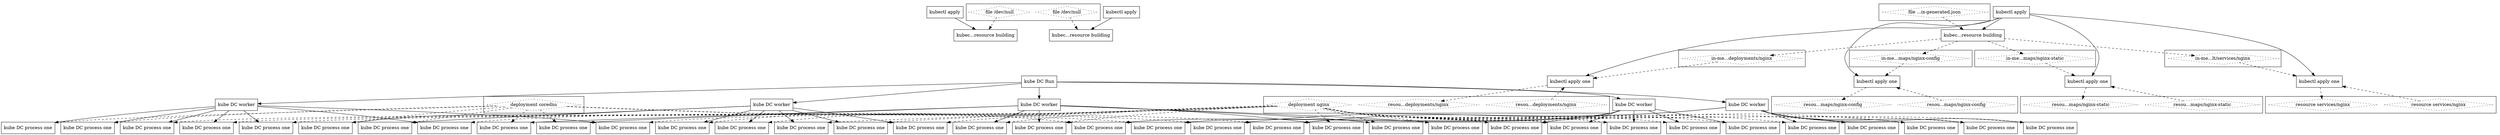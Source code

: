 digraph u {
"ex://kubectl-apply-01EJE63YWXHCQ5M6QH9CM3A7WM" [id="ex://kubectl-apply-01EJE63YWXHCQ5M6QH9CM3A7WM" label="kubectl apply", shape=rectangle]
"ex://kubectl-apply-builder-01EJE63ZQF5GHBCT3PRM08VKTP" [id="ex://kubectl-apply-builder-01EJE63ZQF5GHBCT3PRM08VKTP" label="kubec...resource building", shape=rectangle]
"ex://kubectl-apply-01EJE63ZWWH6W9RP0F4SP1C3KT" [id="ex://kubectl-apply-01EJE63ZWWH6W9RP0F4SP1C3KT" label="kubectl apply", shape=rectangle]
"ex://kubectl-apply-builder-01EJE6404NH73EF4008DY2Q0RS" [id="ex://kubectl-apply-builder-01EJE6404NH73EF4008DY2Q0RS" label="kubec...resource building", shape=rectangle]
"ex://kube-DeploymentController-Run-01EJE6425322VSZEH9NFVF1D0F" [id="ex://kube-DeploymentController-Run-01EJE6425322VSZEH9NFVF1D0F" label="kube DC Run", shape=rectangle]
"ex://kube-DeploymentController-worker-01EJE645ZGAKENAZJ2BHTCNEE2" [id="ex://kube-DeploymentController-worker-01EJE645ZGAKENAZJ2BHTCNEE2" label="kube DC worker", shape=rectangle]
"ex://kube-DeploymentController-worker-01EJE645ZKWP5W0BEA1TDGKE3D" [id="ex://kube-DeploymentController-worker-01EJE645ZKWP5W0BEA1TDGKE3D" label="kube DC worker", shape=rectangle]
"ex://kube-DeploymentController-worker-01EJE645ZHBGMEF8RCXY1AXD3N" [id="ex://kube-DeploymentController-worker-01EJE645ZHBGMEF8RCXY1AXD3N" label="kube DC worker", shape=rectangle]
"ex://kube-DeploymentController-worker-01EJE645ZHBGMEF8RCY2YCXK6J" [id="ex://kube-DeploymentController-worker-01EJE645ZHBGMEF8RCY2YCXK6J" label="kube DC worker", shape=rectangle]
"ex://kube-DeploymentController-worker-01EJE645ZHBGMEF8RCXZ3T6F4G" [id="ex://kube-DeploymentController-worker-01EJE645ZHBGMEF8RCXZ3T6F4G" label="kube DC worker", shape=rectangle]
"ex://kube-DeploymentController-worker-processNextWorkItem-01EJE648KGBC89JDWJM7CW7CZY" [id="ex://kube-DeploymentController-worker-processNextWorkItem-01EJE648KGBC89JDWJM7CW7CZY" label="kube DC process one", shape=rectangle]
"ex://kube-DeploymentController-worker-processNextWorkItem-01EJE649MRPC9YNCNZT9NKHRPZ" [id="ex://kube-DeploymentController-worker-processNextWorkItem-01EJE649MRPC9YNCNZT9NKHRPZ" label="kube DC process one", shape=rectangle]
"ex://kube-DeploymentController-worker-processNextWorkItem-01EJE649RZKVFXVBXGCQAY004N" [id="ex://kube-DeploymentController-worker-processNextWorkItem-01EJE649RZKVFXVBXGCQAY004N" label="kube DC process one", shape=rectangle]
"ex://kube-DeploymentController-worker-processNextWorkItem-01EJE64FXEKZJDDMS9T9BKHZX8" [id="ex://kube-DeploymentController-worker-processNextWorkItem-01EJE64FXEKZJDDMS9T9BKHZX8" label="kube DC process one", shape=rectangle]
"ex://kube-DeploymentController-worker-processNextWorkItem-01EJE64G3ENCN6NCYYBFZFMDTR" [id="ex://kube-DeploymentController-worker-processNextWorkItem-01EJE64G3ENCN6NCYYBFZFMDTR" label="kube DC process one", shape=rectangle]
"ex://kube-DeploymentController-worker-processNextWorkItem-01EJE64H7ERMYC26MX535GVS7D" [id="ex://kube-DeploymentController-worker-processNextWorkItem-01EJE64H7ERMYC26MX535GVS7D" label="kube DC process one", shape=rectangle]
"ex://kube-DeploymentController-worker-processNextWorkItem-01EJE648NF4KTS29VG950F1H8J" [id="ex://kube-DeploymentController-worker-processNextWorkItem-01EJE648NF4KTS29VG950F1H8J" label="kube DC process one", shape=rectangle]
"ex://kube-DeploymentController-worker-processNextWorkItem-01EJE649PQF57SAECBS5JDZ7PT" [id="ex://kube-DeploymentController-worker-processNextWorkItem-01EJE649PQF57SAECBS5JDZ7PT" label="kube DC process one", shape=rectangle]
"ex://kube-DeploymentController-worker-processNextWorkItem-01EJE64FG345M6WHZE0WWRZT8N" [id="ex://kube-DeploymentController-worker-processNextWorkItem-01EJE64FG345M6WHZE0WWRZT8N" label="kube DC process one", shape=rectangle]
"ex://kube-DeploymentController-worker-processNextWorkItem-01EJE64G0ZP4ENCRMN9G4TRZ0W" [id="ex://kube-DeploymentController-worker-processNextWorkItem-01EJE64G0ZP4ENCRMN9G4TRZ0W" label="kube DC process one", shape=rectangle]
"ex://kubectl-apply-builder-01EJE64FD0Y3AJ0XFKAJT42B1T" [id="ex://kubectl-apply-builder-01EJE64FD0Y3AJ0XFKAJT42B1T" label="kubec...resource building", shape=rectangle]
"ex://kubectl-apply-one-01EJE64H198B667GRWTDR2D1BQ" [id="ex://kubectl-apply-one-01EJE64H198B667GRWTDR2D1BQ" label="kubectl apply one", shape=rectangle]
"ex://kube-DeploymentController-worker-processNextWorkItem-01EJE64H37WEY58MBMX8H5MWRN" [id="ex://kube-DeploymentController-worker-processNextWorkItem-01EJE64H37WEY58MBMX8H5MWRN" label="kube DC process one", shape=rectangle]
"ex://kube-DeploymentController-worker-processNextWorkItem-01EJE64HBVA0KAFZ1W0FR9TENT" [id="ex://kube-DeploymentController-worker-processNextWorkItem-01EJE64HBVA0KAFZ1W0FR9TENT" label="kube DC process one", shape=rectangle]
"ex://kube-DeploymentController-worker-processNextWorkItem-01EJE64HPE4K5Q2KJ721ERRDN5" [id="ex://kube-DeploymentController-worker-processNextWorkItem-01EJE64HPE4K5Q2KJ721ERRDN5" label="kube DC process one", shape=rectangle]
"ex://kube-DeploymentController-worker-processNextWorkItem-01EJE64W24B9731FM6VPT080RQ" [id="ex://kube-DeploymentController-worker-processNextWorkItem-01EJE64W24B9731FM6VPT080RQ" label="kube DC process one", shape=rectangle]
"ex://kube-DeploymentController-worker-processNextWorkItem-01EJE64HE3M4Q5CE0Y45MBWRZT" [id="ex://kube-DeploymentController-worker-processNextWorkItem-01EJE64HE3M4Q5CE0Y45MBWRZT" label="kube DC process one", shape=rectangle]
"ex://kube-DeploymentController-worker-processNextWorkItem-01EJE64S1ACRWA8B9KRZ6CKC19" [id="ex://kube-DeploymentController-worker-processNextWorkItem-01EJE64S1ACRWA8B9KRZ6CKC19" label="kube DC process one", shape=rectangle]
"ex://kube-DeploymentController-worker-processNextWorkItem-01EJE64VMPVBA3TQVYXBYWMK0S" [id="ex://kube-DeploymentController-worker-processNextWorkItem-01EJE64VMPVBA3TQVYXBYWMK0S" label="kube DC process one", shape=rectangle]
"ex://kube-DeploymentController-worker-processNextWorkItem-01EJE64WWF8RB8ZMQS6246BJC6" [id="ex://kube-DeploymentController-worker-processNextWorkItem-01EJE64WWF8RB8ZMQS6246BJC6" label="kube DC process one", shape=rectangle]
"ex://kubectl-apply-one-01EJE64J3DVW3HF3Y3ASQ03G5E" [id="ex://kubectl-apply-one-01EJE64J3DVW3HF3Y3ASQ03G5E" label="kubectl apply one", shape=rectangle]
"ex://kubectl-apply-one-01EJE64JY8CDGQRX426KAY4P40" [id="ex://kubectl-apply-one-01EJE64JY8CDGQRX426KAY4P40" label="kubectl apply one", shape=rectangle]
"ex://kubectl-apply-01EJE64F0GZR453GWVWMBVWE8Q" [id="ex://kubectl-apply-01EJE64F0GZR453GWVWMBVWE8Q" label="kubectl apply", shape=rectangle]
"ex://kube-DeploymentController-worker-processNextWorkItem-01EJE64WQV84ZJHY14GE1F8VVH" [id="ex://kube-DeploymentController-worker-processNextWorkItem-01EJE64WQV84ZJHY14GE1F8VVH" label="kube DC process one", shape=rectangle]
"ex://kubectl-apply-one-01EJE64HA0HZ8RH0V9915XRS90" [id="ex://kubectl-apply-one-01EJE64HA0HZ8RH0V9915XRS90" label="kubectl apply one", shape=rectangle]
"ex://kube-DeploymentController-worker-processNextWorkItem-01EJE64S7NNAK617SXDNJR0EXA" [id="ex://kube-DeploymentController-worker-processNextWorkItem-01EJE64S7NNAK617SXDNJR0EXA" label="kube DC process one", shape=rectangle]
"ex://kube-DeploymentController-worker-processNextWorkItem-01EJE64HTSXRSMBDZZZBKS76NF" [id="ex://kube-DeploymentController-worker-processNextWorkItem-01EJE64HTSXRSMBDZZZBKS76NF" label="kube DC process one", shape=rectangle]
"ex://kube-DeploymentController-worker-processNextWorkItem-01EJE64HZPA527901M1JFD7WY5" [id="ex://kube-DeploymentController-worker-processNextWorkItem-01EJE64HZPA527901M1JFD7WY5" label="kube DC process one", shape=rectangle]
"ex://kube-DeploymentController-worker-processNextWorkItem-01EJE64WTA8Z076SHQRMNJ9TZQ" [id="ex://kube-DeploymentController-worker-processNextWorkItem-01EJE64WTA8Z076SHQRMNJ9TZQ" label="kube DC process one", shape=rectangle]
"ex://kube-DeploymentController-worker-processNextWorkItem-01EJE64WYFMGAJ6QA7SHA3RZ8C" [id="ex://kube-DeploymentController-worker-processNextWorkItem-01EJE64WYFMGAJ6QA7SHA3RZ8C" label="kube DC process one", shape=rectangle]
"ex://kube-DeploymentController-worker-processNextWorkItem-01EJE64X1PRWWDPQRFEGHEWBCQ" [id="ex://kube-DeploymentController-worker-processNextWorkItem-01EJE64X1PRWWDPQRFEGHEWBCQ" label="kube DC process one", shape=rectangle]
"ex://kube-DeploymentController-worker-processNextWorkItem-01EJE64YSCJZ75BCEVZ8G5N0JZ" [id="ex://kube-DeploymentController-worker-processNextWorkItem-01EJE64YSCJZ75BCEVZ8G5N0JZ" label="kube DC process one", shape=rectangle]
"ex://kube-DeploymentController-worker-processNextWorkItem-01EJE64YXJ9GR1G6N93T7F8Z3B" [id="ex://kube-DeploymentController-worker-processNextWorkItem-01EJE64YXJ9GR1G6N93T7F8Z3B" label="kube DC process one", shape=rectangle]
"ex://kube-DeploymentController-worker-processNextWorkItem-01EJE64Z0N76C9APZ7TFFFHYK6" [id="ex://kube-DeploymentController-worker-processNextWorkItem-01EJE64Z0N76C9APZ7TFFFHYK6" label="kube DC process one", shape=rectangle]
"ex://kube-DeploymentController-worker-processNextWorkItem-01EJE64ZCDTQ0E6F12RP85R9J1" [id="ex://kube-DeploymentController-worker-processNextWorkItem-01EJE64ZCDTQ0E6F12RP85R9J1" label="kube DC process one", shape=rectangle]
"ex://kube-DeploymentController-worker-processNextWorkItem-01EJE64X43MRNP8FD5EF4PRZ7B" [id="ex://kube-DeploymentController-worker-processNextWorkItem-01EJE64X43MRNP8FD5EF4PRZ7B" label="kube DC process one", shape=rectangle]
"ex://kube-DeploymentController-worker-processNextWorkItem-01EJE64YV2A12Q65VYMY2GYC51" [id="ex://kube-DeploymentController-worker-processNextWorkItem-01EJE64YV2A12Q65VYMY2GYC51" label="kube DC process one", shape=rectangle]
"ex://kube-DeploymentController-worker-processNextWorkItem-01EJE64YZC3HGAHX7Q6HTNJMHG" [id="ex://kube-DeploymentController-worker-processNextWorkItem-01EJE64YZC3HGAHX7Q6HTNJMHG" label="kube DC process one", shape=rectangle]
"ex://kube-DeploymentController-worker-processNextWorkItem-01EJE64Z258YCFC25GEM3QDWEP" [id="ex://kube-DeploymentController-worker-processNextWorkItem-01EJE64Z258YCFC25GEM3QDWEP" label="kube DC process one", shape=rectangle]
"ex://kube-DeploymentController-worker-processNextWorkItem-01EJE64ZE01V19XN6DTMK18N4F" [id="ex://kube-DeploymentController-worker-processNextWorkItem-01EJE64ZE01V19XN6DTMK18N4F" label="kube DC process one", shape=rectangle]
"ex://kube-DeploymentController-worker-processNextWorkItem-01EJE648DF1P02JDNSD5HV122S" [id="ex://kube-DeploymentController-worker-processNextWorkItem-01EJE648DF1P02JDNSD5HV122S" label="kube DC process one", shape=rectangle]
subgraph "cluster_en://file:///dev/null" {
"i://file:///dev/null?ulid=01EJE63ZQPAZG6JS3TJ5WTGGZG";
"i://file:///dev/null?ulid=01EJE6404VRQ5GV6MK7QDABCCY";
}
subgraph "cluster_en:///apis/apps/v1/namespaces/kube-system/deployments/coredns" {
"i:///apis/apps/v1/namespaces/kube-system/deployments/coredns?gen=1";
}
subgraph "cluster_en://file:///nix/store/zs5f4p4lr4hkmipfz3xfgzs0saq0aw3w-kubenix-generated.json" {
"i://file:///nix/store/zs5f4p4lr4hkmipfz3xfgzs0saq0aw3w-kubenix-generated.json?ulid=01EJE64FDC22EB2KFR1QEHWPHX";
}
subgraph "cluster_en://in-memory-/apis/apps/v1/namespaces/default/deployments/nginx" {
"i://in-memory-/apis/apps/v1/namespaces/default/deployments/nginx?ulid=01EJE64GZVYA5B4RH225HSW2V5";
}
subgraph "cluster_en://in-memory-https://192.168.1.1/api/v1/namespaces/default/configmaps/nginx-config" {
"i://in-memory-https://192.168.1.1/api/v1/namespaces/default/configmaps/nginx-config?ulid=01EJE64H03BKVRQPC3BTVYW093";
}
subgraph "cluster_en://in-memory-https://192.168.1.1/api/v1/namespaces/default/configmaps/nginx-static" {
"i://in-memory-https://192.168.1.1/api/v1/namespaces/default/configmaps/nginx-static?ulid=01EJE64H0H299GQ9ZX5ZCX35FC";
}
subgraph "cluster_en://in-memory-https://192.168.1.1/api/v1/namespaces/default/services/nginx" {
"i://in-memory-https://192.168.1.1/api/v1/namespaces/default/services/nginx?ulid=01EJE64H0TKVQZMS8NENEXNRWZ";
}
subgraph "cluster_en:///apis/apps/v1/namespaces/default/deployments/nginx" {
"i:///apis/apps/v1/namespaces/default/deployments/nginx?ulid=01EJE64H1R5ADMET2MNQAPG8MR";
"i:///apis/apps/v1/namespaces/default/deployments/nginx?ulid=01EJE64H39ZMZCKWEYG42YVGSE";
"i:///apis/apps/v1/namespaces/default/deployments/nginx?gen=1";
}
subgraph "cluster_en://https://192.168.1.1/api/v1/namespaces/default/configmaps/nginx-config" {
"i://https://192.168.1.1/api/v1/namespaces/default/configmaps/nginx-config?ulid=01EJE64HC2PGMTTNJFBD11F9SQ";
"i://https://192.168.1.1/api/v1/namespaces/default/configmaps/nginx-config?ulid=01EJE64HRM5ZQH6Y2V42QASTQV";
}
subgraph "cluster_en://https://192.168.1.1/api/v1/namespaces/default/configmaps/nginx-static" {
"i://https://192.168.1.1/api/v1/namespaces/default/configmaps/nginx-static?ulid=01EJE64JF3KMX0A7HPCG5JB0MZ";
"i://https://192.168.1.1/api/v1/namespaces/default/configmaps/nginx-static?ulid=01EJE64JRXQDJRY59YMGXK30KA";
}
subgraph "cluster_en://https://192.168.1.1/api/v1/namespaces/default/services/nginx" {
"i://https://192.168.1.1/api/v1/namespaces/default/services/nginx?ulid=01EJE64JYTEC0HGP7MZYCVPP11";
"i://https://192.168.1.1/api/v1/namespaces/default/services/nginx?ulid=01EJE64K8TAWAPMTCXBGXHWX8Y";
}
"i://file:///dev/null?ulid=01EJE63ZQPAZG6JS3TJ5WTGGZG" [id="i://file:///dev/null?ulid=01EJE63ZQPAZG6JS3TJ5WTGGZG" label="file /dev/null" style=dotted shape=diamond]
"i://file:///dev/null?ulid=01EJE6404VRQ5GV6MK7QDABCCY" [id="i://file:///dev/null?ulid=01EJE6404VRQ5GV6MK7QDABCCY" label="file /dev/null" style=dotted shape=diamond]
"i://in-memory-https://192.168.1.1/api/v1/namespaces/default/configmaps/nginx-static?ulid=01EJE64H0H299GQ9ZX5ZCX35FC" [id="i://in-memory-https://192.168.1.1/api/v1/namespaces/default/configmaps/nginx-static?ulid=01EJE64H0H299GQ9ZX5ZCX35FC" label="in-me...maps/nginx-static" style=dotted shape=diamond]
"i://https://192.168.1.1/api/v1/namespaces/default/configmaps/nginx-static?ulid=01EJE64JF3KMX0A7HPCG5JB0MZ" [id="i://https://192.168.1.1/api/v1/namespaces/default/configmaps/nginx-static?ulid=01EJE64JF3KMX0A7HPCG5JB0MZ" label="resou...maps/nginx-static" style=dotted shape=diamond]
"i://file:///nix/store/zs5f4p4lr4hkmipfz3xfgzs0saq0aw3w-kubenix-generated.json?ulid=01EJE64FDC22EB2KFR1QEHWPHX" [id="i://file:///nix/store/zs5f4p4lr4hkmipfz3xfgzs0saq0aw3w-kubenix-generated.json?ulid=01EJE64FDC22EB2KFR1QEHWPHX" label="file ...ix-generated.json" style=dotted shape=diamond]
"i://https://192.168.1.1/api/v1/namespaces/default/configmaps/nginx-static?ulid=01EJE64JRXQDJRY59YMGXK30KA" [id="i://https://192.168.1.1/api/v1/namespaces/default/configmaps/nginx-static?ulid=01EJE64JRXQDJRY59YMGXK30KA" label="resou...maps/nginx-static" style=dotted shape=diamond]
"i://in-memory-/apis/apps/v1/namespaces/default/deployments/nginx?ulid=01EJE64GZVYA5B4RH225HSW2V5" [id="i://in-memory-/apis/apps/v1/namespaces/default/deployments/nginx?ulid=01EJE64GZVYA5B4RH225HSW2V5" label="in-me...deployments/nginx" style=dotted shape=diamond]
"i:///apis/apps/v1/namespaces/default/deployments/nginx?ulid=01EJE64H1R5ADMET2MNQAPG8MR" [id="i:///apis/apps/v1/namespaces/default/deployments/nginx?ulid=01EJE64H1R5ADMET2MNQAPG8MR" label="resou...deployments/nginx" style=dotted shape=diamond]
"i:///apis/apps/v1/namespaces/default/deployments/nginx?ulid=01EJE64H39ZMZCKWEYG42YVGSE" [id="i:///apis/apps/v1/namespaces/default/deployments/nginx?ulid=01EJE64H39ZMZCKWEYG42YVGSE" label="resou...deployments/nginx" style=dotted shape=diamond]
"i://in-memory-https://192.168.1.1/api/v1/namespaces/default/configmaps/nginx-config?ulid=01EJE64H03BKVRQPC3BTVYW093" [id="i://in-memory-https://192.168.1.1/api/v1/namespaces/default/configmaps/nginx-config?ulid=01EJE64H03BKVRQPC3BTVYW093" label="in-me...maps/nginx-config" style=dotted shape=diamond]
"i://https://192.168.1.1/api/v1/namespaces/default/configmaps/nginx-config?ulid=01EJE64HC2PGMTTNJFBD11F9SQ" [id="i://https://192.168.1.1/api/v1/namespaces/default/configmaps/nginx-config?ulid=01EJE64HC2PGMTTNJFBD11F9SQ" label="resou...maps/nginx-config" style=dotted shape=diamond]
"i://https://192.168.1.1/api/v1/namespaces/default/configmaps/nginx-config?ulid=01EJE64HRM5ZQH6Y2V42QASTQV" [id="i://https://192.168.1.1/api/v1/namespaces/default/configmaps/nginx-config?ulid=01EJE64HRM5ZQH6Y2V42QASTQV" label="resou...maps/nginx-config" style=dotted shape=diamond]
"i://in-memory-https://192.168.1.1/api/v1/namespaces/default/services/nginx?ulid=01EJE64H0TKVQZMS8NENEXNRWZ" [id="i://in-memory-https://192.168.1.1/api/v1/namespaces/default/services/nginx?ulid=01EJE64H0TKVQZMS8NENEXNRWZ" label="in-me...lt/services/nginx" style=dotted shape=diamond]
"i://https://192.168.1.1/api/v1/namespaces/default/services/nginx?ulid=01EJE64JYTEC0HGP7MZYCVPP11" [id="i://https://192.168.1.1/api/v1/namespaces/default/services/nginx?ulid=01EJE64JYTEC0HGP7MZYCVPP11" label="resource services/nginx" style=dotted shape=diamond]
"i://https://192.168.1.1/api/v1/namespaces/default/services/nginx?ulid=01EJE64K8TAWAPMTCXBGXHWX8Y" [id="i://https://192.168.1.1/api/v1/namespaces/default/services/nginx?ulid=01EJE64K8TAWAPMTCXBGXHWX8Y" label="resource services/nginx" style=dotted shape=diamond]
"i:///apis/apps/v1/namespaces/default/deployments/nginx?gen=1" [id="i:///apis/apps/v1/namespaces/default/deployments/nginx?gen=1" label="deployment nginx" style=dotted shape=diamond]
"i:///apis/apps/v1/namespaces/kube-system/deployments/coredns?gen=1" [id="i:///apis/apps/v1/namespaces/kube-system/deployments/coredns?gen=1" label="deployment coredns" style=dotted shape=diamond]
"ex://kubectl-apply-01EJE63YWXHCQ5M6QH9CM3A7WM" -> "ex://kubectl-apply-builder-01EJE63ZQF5GHBCT3PRM08VKTP"
"ex://kubectl-apply-01EJE63ZWWH6W9RP0F4SP1C3KT" -> "ex://kubectl-apply-builder-01EJE6404NH73EF4008DY2Q0RS"
"ex://kube-DeploymentController-Run-01EJE6425322VSZEH9NFVF1D0F" -> "ex://kube-DeploymentController-worker-01EJE645ZGAKENAZJ2BHTCNEE2"
"ex://kube-DeploymentController-Run-01EJE6425322VSZEH9NFVF1D0F" -> "ex://kube-DeploymentController-worker-01EJE645ZKWP5W0BEA1TDGKE3D"
"ex://kube-DeploymentController-Run-01EJE6425322VSZEH9NFVF1D0F" -> "ex://kube-DeploymentController-worker-01EJE645ZHBGMEF8RCXY1AXD3N"
"ex://kube-DeploymentController-Run-01EJE6425322VSZEH9NFVF1D0F" -> "ex://kube-DeploymentController-worker-01EJE645ZHBGMEF8RCY2YCXK6J"
"ex://kube-DeploymentController-Run-01EJE6425322VSZEH9NFVF1D0F" -> "ex://kube-DeploymentController-worker-01EJE645ZHBGMEF8RCXZ3T6F4G"
"ex://kube-DeploymentController-worker-01EJE645ZKWP5W0BEA1TDGKE3D" -> "ex://kube-DeploymentController-worker-processNextWorkItem-01EJE648KGBC89JDWJM7CW7CZY"
"ex://kube-DeploymentController-worker-01EJE645ZHBGMEF8RCXY1AXD3N" -> "ex://kube-DeploymentController-worker-processNextWorkItem-01EJE649MRPC9YNCNZT9NKHRPZ"
"ex://kube-DeploymentController-worker-01EJE645ZGAKENAZJ2BHTCNEE2" -> "ex://kube-DeploymentController-worker-processNextWorkItem-01EJE649RZKVFXVBXGCQAY004N"
"ex://kube-DeploymentController-worker-01EJE645ZHBGMEF8RCY2YCXK6J" -> "ex://kube-DeploymentController-worker-processNextWorkItem-01EJE64FXEKZJDDMS9T9BKHZX8"
"ex://kube-DeploymentController-worker-01EJE645ZHBGMEF8RCXZ3T6F4G" -> "ex://kube-DeploymentController-worker-processNextWorkItem-01EJE64G3ENCN6NCYYBFZFMDTR"
"ex://kube-DeploymentController-worker-01EJE645ZKWP5W0BEA1TDGKE3D" -> "ex://kube-DeploymentController-worker-processNextWorkItem-01EJE64H7ERMYC26MX535GVS7D"
"ex://kube-DeploymentController-worker-01EJE645ZHBGMEF8RCY2YCXK6J" -> "ex://kube-DeploymentController-worker-processNextWorkItem-01EJE648NF4KTS29VG950F1H8J"
"ex://kube-DeploymentController-worker-01EJE645ZHBGMEF8RCXZ3T6F4G" -> "ex://kube-DeploymentController-worker-processNextWorkItem-01EJE649PQF57SAECBS5JDZ7PT"
"ex://kube-DeploymentController-worker-01EJE645ZKWP5W0BEA1TDGKE3D" -> "ex://kube-DeploymentController-worker-processNextWorkItem-01EJE64FG345M6WHZE0WWRZT8N"
"ex://kube-DeploymentController-worker-01EJE645ZHBGMEF8RCXY1AXD3N" -> "ex://kube-DeploymentController-worker-processNextWorkItem-01EJE64G0ZP4ENCRMN9G4TRZ0W"
"ex://kubectl-apply-01EJE64F0GZR453GWVWMBVWE8Q" -> "ex://kubectl-apply-builder-01EJE64FD0Y3AJ0XFKAJT42B1T"
"ex://kubectl-apply-01EJE64F0GZR453GWVWMBVWE8Q" -> "ex://kubectl-apply-one-01EJE64H198B667GRWTDR2D1BQ"
"ex://kube-DeploymentController-worker-01EJE645ZGAKENAZJ2BHTCNEE2" -> "ex://kube-DeploymentController-worker-processNextWorkItem-01EJE64H37WEY58MBMX8H5MWRN"
"ex://kube-DeploymentController-worker-01EJE645ZHBGMEF8RCY2YCXK6J" -> "ex://kube-DeploymentController-worker-processNextWorkItem-01EJE64HBVA0KAFZ1W0FR9TENT"
"ex://kube-DeploymentController-worker-01EJE645ZHBGMEF8RCXZ3T6F4G" -> "ex://kube-DeploymentController-worker-processNextWorkItem-01EJE64HPE4K5Q2KJ721ERRDN5"
"ex://kube-DeploymentController-worker-01EJE645ZGAKENAZJ2BHTCNEE2" -> "ex://kube-DeploymentController-worker-processNextWorkItem-01EJE64W24B9731FM6VPT080RQ"
"ex://kube-DeploymentController-worker-01EJE645ZHBGMEF8RCXY1AXD3N" -> "ex://kube-DeploymentController-worker-processNextWorkItem-01EJE64HE3M4Q5CE0Y45MBWRZT"
"ex://kube-DeploymentController-worker-01EJE645ZHBGMEF8RCY2YCXK6J" -> "ex://kube-DeploymentController-worker-processNextWorkItem-01EJE64S1ACRWA8B9KRZ6CKC19"
"ex://kube-DeploymentController-worker-01EJE645ZHBGMEF8RCXZ3T6F4G" -> "ex://kube-DeploymentController-worker-processNextWorkItem-01EJE64VMPVBA3TQVYXBYWMK0S"
"ex://kube-DeploymentController-worker-01EJE645ZHBGMEF8RCXY1AXD3N" -> "ex://kube-DeploymentController-worker-processNextWorkItem-01EJE64WWF8RB8ZMQS6246BJC6"
"ex://kubectl-apply-01EJE64F0GZR453GWVWMBVWE8Q" -> "ex://kubectl-apply-one-01EJE64J3DVW3HF3Y3ASQ03G5E"
"ex://kubectl-apply-01EJE64F0GZR453GWVWMBVWE8Q" -> "ex://kubectl-apply-one-01EJE64JY8CDGQRX426KAY4P40"
"ex://kube-DeploymentController-worker-01EJE645ZKWP5W0BEA1TDGKE3D" -> "ex://kube-DeploymentController-worker-processNextWorkItem-01EJE64WQV84ZJHY14GE1F8VVH"
"ex://kubectl-apply-01EJE64F0GZR453GWVWMBVWE8Q" -> "ex://kubectl-apply-one-01EJE64HA0HZ8RH0V9915XRS90"
"ex://kube-DeploymentController-worker-01EJE645ZHBGMEF8RCXY1AXD3N" -> "ex://kube-DeploymentController-worker-processNextWorkItem-01EJE64S7NNAK617SXDNJR0EXA"
"ex://kube-DeploymentController-worker-01EJE645ZGAKENAZJ2BHTCNEE2" -> "ex://kube-DeploymentController-worker-processNextWorkItem-01EJE64HTSXRSMBDZZZBKS76NF"
"ex://kube-DeploymentController-worker-01EJE645ZKWP5W0BEA1TDGKE3D" -> "ex://kube-DeploymentController-worker-processNextWorkItem-01EJE64HZPA527901M1JFD7WY5"
"ex://kube-DeploymentController-worker-01EJE645ZHBGMEF8RCY2YCXK6J" -> "ex://kube-DeploymentController-worker-processNextWorkItem-01EJE64WTA8Z076SHQRMNJ9TZQ"
"ex://kube-DeploymentController-worker-01EJE645ZHBGMEF8RCXZ3T6F4G" -> "ex://kube-DeploymentController-worker-processNextWorkItem-01EJE64WYFMGAJ6QA7SHA3RZ8C"
"ex://kube-DeploymentController-worker-01EJE645ZGAKENAZJ2BHTCNEE2" -> "ex://kube-DeploymentController-worker-processNextWorkItem-01EJE64X1PRWWDPQRFEGHEWBCQ"
"ex://kube-DeploymentController-worker-01EJE645ZHBGMEF8RCY2YCXK6J" -> "ex://kube-DeploymentController-worker-processNextWorkItem-01EJE64YSCJZ75BCEVZ8G5N0JZ"
"ex://kube-DeploymentController-worker-01EJE645ZHBGMEF8RCXZ3T6F4G" -> "ex://kube-DeploymentController-worker-processNextWorkItem-01EJE64YXJ9GR1G6N93T7F8Z3B"
"ex://kube-DeploymentController-worker-01EJE645ZKWP5W0BEA1TDGKE3D" -> "ex://kube-DeploymentController-worker-processNextWorkItem-01EJE64Z0N76C9APZ7TFFFHYK6"
"ex://kube-DeploymentController-worker-01EJE645ZHBGMEF8RCXY1AXD3N" -> "ex://kube-DeploymentController-worker-processNextWorkItem-01EJE64ZCDTQ0E6F12RP85R9J1"
"ex://kube-DeploymentController-worker-01EJE645ZKWP5W0BEA1TDGKE3D" -> "ex://kube-DeploymentController-worker-processNextWorkItem-01EJE64X43MRNP8FD5EF4PRZ7B"
"ex://kube-DeploymentController-worker-01EJE645ZHBGMEF8RCXY1AXD3N" -> "ex://kube-DeploymentController-worker-processNextWorkItem-01EJE64YV2A12Q65VYMY2GYC51"
"ex://kube-DeploymentController-worker-01EJE645ZGAKENAZJ2BHTCNEE2" -> "ex://kube-DeploymentController-worker-processNextWorkItem-01EJE64YZC3HGAHX7Q6HTNJMHG"
"ex://kube-DeploymentController-worker-01EJE645ZHBGMEF8RCY2YCXK6J" -> "ex://kube-DeploymentController-worker-processNextWorkItem-01EJE64Z258YCFC25GEM3QDWEP"
"ex://kube-DeploymentController-worker-01EJE645ZHBGMEF8RCXZ3T6F4G" -> "ex://kube-DeploymentController-worker-processNextWorkItem-01EJE64ZE01V19XN6DTMK18N4F"
"ex://kube-DeploymentController-worker-01EJE645ZGAKENAZJ2BHTCNEE2" -> "ex://kube-DeploymentController-worker-processNextWorkItem-01EJE648DF1P02JDNSD5HV122S"
"i://file:///dev/null?ulid=01EJE63ZQPAZG6JS3TJ5WTGGZG" -> "ex://kubectl-apply-builder-01EJE63ZQF5GHBCT3PRM08VKTP" [style=dashed]
"i://file:///dev/null?ulid=01EJE6404VRQ5GV6MK7QDABCCY" -> "ex://kubectl-apply-builder-01EJE6404NH73EF4008DY2Q0RS" [style=dashed]
"i:///apis/apps/v1/namespaces/kube-system/deployments/coredns?gen=1" -> "ex://kube-DeploymentController-worker-processNextWorkItem-01EJE648KGBC89JDWJM7CW7CZY" [style=dashed]
"i:///apis/apps/v1/namespaces/kube-system/deployments/coredns?gen=1" -> "ex://kube-DeploymentController-worker-processNextWorkItem-01EJE649MRPC9YNCNZT9NKHRPZ" [style=dashed]
"i:///apis/apps/v1/namespaces/kube-system/deployments/coredns?gen=1" -> "ex://kube-DeploymentController-worker-processNextWorkItem-01EJE649RZKVFXVBXGCQAY004N" [style=dashed]
"i://file:///nix/store/zs5f4p4lr4hkmipfz3xfgzs0saq0aw3w-kubenix-generated.json?ulid=01EJE64FDC22EB2KFR1QEHWPHX" -> "ex://kubectl-apply-builder-01EJE64FD0Y3AJ0XFKAJT42B1T" [style=dashed]
"i:///apis/apps/v1/namespaces/kube-system/deployments/coredns?gen=1" -> "ex://kube-DeploymentController-worker-processNextWorkItem-01EJE64FXEKZJDDMS9T9BKHZX8" [style=dashed]
"i:///apis/apps/v1/namespaces/kube-system/deployments/coredns?gen=1" -> "ex://kube-DeploymentController-worker-processNextWorkItem-01EJE64G3ENCN6NCYYBFZFMDTR" [style=dashed]
"ex://kubectl-apply-builder-01EJE64FD0Y3AJ0XFKAJT42B1T" -> "i://in-memory-/apis/apps/v1/namespaces/default/deployments/nginx?ulid=01EJE64GZVYA5B4RH225HSW2V5" [style=dashed]
"ex://kubectl-apply-builder-01EJE64FD0Y3AJ0XFKAJT42B1T" -> "i://in-memory-https://192.168.1.1/api/v1/namespaces/default/configmaps/nginx-config?ulid=01EJE64H03BKVRQPC3BTVYW093" [style=dashed]
"ex://kubectl-apply-builder-01EJE64FD0Y3AJ0XFKAJT42B1T" -> "i://in-memory-https://192.168.1.1/api/v1/namespaces/default/configmaps/nginx-static?ulid=01EJE64H0H299GQ9ZX5ZCX35FC" [style=dashed]
"ex://kubectl-apply-builder-01EJE64FD0Y3AJ0XFKAJT42B1T" -> "i://in-memory-https://192.168.1.1/api/v1/namespaces/default/services/nginx?ulid=01EJE64H0TKVQZMS8NENEXNRWZ" [style=dashed]
"i://in-memory-/apis/apps/v1/namespaces/default/deployments/nginx?ulid=01EJE64GZVYA5B4RH225HSW2V5" -> "ex://kubectl-apply-one-01EJE64H198B667GRWTDR2D1BQ" [style=dashed]
"i:///apis/apps/v1/namespaces/default/deployments/nginx?ulid=01EJE64H1R5ADMET2MNQAPG8MR" -> "ex://kubectl-apply-one-01EJE64H198B667GRWTDR2D1BQ" [style=dashed]
"ex://kubectl-apply-one-01EJE64H198B667GRWTDR2D1BQ" -> "i:///apis/apps/v1/namespaces/default/deployments/nginx?ulid=01EJE64H39ZMZCKWEYG42YVGSE" [style=dashed]
"i://in-memory-https://192.168.1.1/api/v1/namespaces/default/configmaps/nginx-config?ulid=01EJE64H03BKVRQPC3BTVYW093" -> "ex://kubectl-apply-one-01EJE64HA0HZ8RH0V9915XRS90" [style=dashed]
"i://https://192.168.1.1/api/v1/namespaces/default/configmaps/nginx-config?ulid=01EJE64HC2PGMTTNJFBD11F9SQ" -> "ex://kubectl-apply-one-01EJE64HA0HZ8RH0V9915XRS90" [style=dashed]
"ex://kubectl-apply-one-01EJE64HA0HZ8RH0V9915XRS90" -> "i://https://192.168.1.1/api/v1/namespaces/default/configmaps/nginx-config?ulid=01EJE64HRM5ZQH6Y2V42QASTQV" [style=dashed]
"i:///apis/apps/v1/namespaces/default/deployments/nginx?gen=1" -> "ex://kube-DeploymentController-worker-processNextWorkItem-01EJE64H7ERMYC26MX535GVS7D" [style=dashed]
"i:///apis/apps/v1/namespaces/default/deployments/nginx?gen=1" -> "ex://kube-DeploymentController-worker-processNextWorkItem-01EJE64HPE4K5Q2KJ721ERRDN5" [style=dashed]
"i:///apis/apps/v1/namespaces/default/deployments/nginx?gen=1" -> "ex://kube-DeploymentController-worker-processNextWorkItem-01EJE64HZPA527901M1JFD7WY5" [style=dashed]
"i:///apis/apps/v1/namespaces/default/deployments/nginx?gen=1" -> "ex://kube-DeploymentController-worker-processNextWorkItem-01EJE64S7NNAK617SXDNJR0EXA" [style=dashed]
"i:///apis/apps/v1/namespaces/default/deployments/nginx?gen=1" -> "ex://kube-DeploymentController-worker-processNextWorkItem-01EJE64W24B9731FM6VPT080RQ" [style=dashed]
"i://in-memory-https://192.168.1.1/api/v1/namespaces/default/configmaps/nginx-static?ulid=01EJE64H0H299GQ9ZX5ZCX35FC" -> "ex://kubectl-apply-one-01EJE64J3DVW3HF3Y3ASQ03G5E" [style=dashed]
"i://https://192.168.1.1/api/v1/namespaces/default/configmaps/nginx-static?ulid=01EJE64JF3KMX0A7HPCG5JB0MZ" -> "ex://kubectl-apply-one-01EJE64J3DVW3HF3Y3ASQ03G5E" [style=dashed]
"ex://kubectl-apply-one-01EJE64J3DVW3HF3Y3ASQ03G5E" -> "i://https://192.168.1.1/api/v1/namespaces/default/configmaps/nginx-static?ulid=01EJE64JRXQDJRY59YMGXK30KA" [style=dashed]
"i://in-memory-https://192.168.1.1/api/v1/namespaces/default/services/nginx?ulid=01EJE64H0TKVQZMS8NENEXNRWZ" -> "ex://kubectl-apply-one-01EJE64JY8CDGQRX426KAY4P40" [style=dashed]
"i://https://192.168.1.1/api/v1/namespaces/default/services/nginx?ulid=01EJE64JYTEC0HGP7MZYCVPP11" -> "ex://kubectl-apply-one-01EJE64JY8CDGQRX426KAY4P40" [style=dashed]
"ex://kubectl-apply-one-01EJE64JY8CDGQRX426KAY4P40" -> "i://https://192.168.1.1/api/v1/namespaces/default/services/nginx?ulid=01EJE64K8TAWAPMTCXBGXHWX8Y" [style=dashed]
"i:///apis/apps/v1/namespaces/default/deployments/nginx?gen=1" -> "ex://kube-DeploymentController-worker-processNextWorkItem-01EJE64WWF8RB8ZMQS6246BJC6" [style=dashed]
"i:///apis/apps/v1/namespaces/default/deployments/nginx?gen=1" -> "ex://kube-DeploymentController-worker-processNextWorkItem-01EJE64WYFMGAJ6QA7SHA3RZ8C" [style=dashed]
"i:///apis/apps/v1/namespaces/default/deployments/nginx?gen=1" -> "ex://kube-DeploymentController-worker-processNextWorkItem-01EJE64X1PRWWDPQRFEGHEWBCQ" [style=dashed]
"i:///apis/apps/v1/namespaces/default/deployments/nginx?gen=1" -> "ex://kube-DeploymentController-worker-processNextWorkItem-01EJE64YSCJZ75BCEVZ8G5N0JZ" [style=dashed]
"i:///apis/apps/v1/namespaces/default/deployments/nginx?gen=1" -> "ex://kube-DeploymentController-worker-processNextWorkItem-01EJE64YXJ9GR1G6N93T7F8Z3B" [style=dashed]
"i:///apis/apps/v1/namespaces/default/deployments/nginx?gen=1" -> "ex://kube-DeploymentController-worker-processNextWorkItem-01EJE64Z0N76C9APZ7TFFFHYK6" [style=dashed]
"i:///apis/apps/v1/namespaces/default/deployments/nginx?gen=1" -> "ex://kube-DeploymentController-worker-processNextWorkItem-01EJE64ZCDTQ0E6F12RP85R9J1" [style=dashed]
"i:///apis/apps/v1/namespaces/default/deployments/nginx?gen=1" -> "ex://kube-DeploymentController-worker-processNextWorkItem-01EJE64ZE01V19XN6DTMK18N4F" [style=dashed]
"i:///apis/apps/v1/namespaces/kube-system/deployments/coredns?gen=1" -> "ex://kube-DeploymentController-worker-processNextWorkItem-01EJE648NF4KTS29VG950F1H8J" [style=dashed]
"i:///apis/apps/v1/namespaces/default/deployments/nginx?gen=1" -> "ex://kube-DeploymentController-worker-processNextWorkItem-01EJE64HE3M4Q5CE0Y45MBWRZT" [style=dashed]
"i:///apis/apps/v1/namespaces/default/deployments/nginx?gen=1" -> "ex://kube-DeploymentController-worker-processNextWorkItem-01EJE64WQV84ZJHY14GE1F8VVH" [style=dashed]
"i:///apis/apps/v1/namespaces/default/deployments/nginx?gen=1" -> "ex://kube-DeploymentController-worker-processNextWorkItem-01EJE64HBVA0KAFZ1W0FR9TENT" [style=dashed]
"i:///apis/apps/v1/namespaces/default/deployments/nginx?gen=1" -> "ex://kube-DeploymentController-worker-processNextWorkItem-01EJE64VMPVBA3TQVYXBYWMK0S" [style=dashed]
"i:///apis/apps/v1/namespaces/kube-system/deployments/coredns?gen=1" -> "ex://kube-DeploymentController-worker-processNextWorkItem-01EJE648DF1P02JDNSD5HV122S" [style=dashed]
"i:///apis/apps/v1/namespaces/kube-system/deployments/coredns?gen=1" -> "ex://kube-DeploymentController-worker-processNextWorkItem-01EJE649PQF57SAECBS5JDZ7PT" [style=dashed]
"i:///apis/apps/v1/namespaces/kube-system/deployments/coredns?gen=1" -> "ex://kube-DeploymentController-worker-processNextWorkItem-01EJE64FG345M6WHZE0WWRZT8N" [style=dashed]
"i:///apis/apps/v1/namespaces/kube-system/deployments/coredns?gen=1" -> "ex://kube-DeploymentController-worker-processNextWorkItem-01EJE64G0ZP4ENCRMN9G4TRZ0W" [style=dashed]
"i:///apis/apps/v1/namespaces/default/deployments/nginx?gen=1" -> "ex://kube-DeploymentController-worker-processNextWorkItem-01EJE64H37WEY58MBMX8H5MWRN" [style=dashed]
"i:///apis/apps/v1/namespaces/default/deployments/nginx?gen=1" -> "ex://kube-DeploymentController-worker-processNextWorkItem-01EJE64HTSXRSMBDZZZBKS76NF" [style=dashed]
"i:///apis/apps/v1/namespaces/default/deployments/nginx?gen=1" -> "ex://kube-DeploymentController-worker-processNextWorkItem-01EJE64S1ACRWA8B9KRZ6CKC19" [style=dashed]
"i:///apis/apps/v1/namespaces/default/deployments/nginx?gen=1" -> "ex://kube-DeploymentController-worker-processNextWorkItem-01EJE64WTA8Z076SHQRMNJ9TZQ" [style=dashed]
"i:///apis/apps/v1/namespaces/default/deployments/nginx?gen=1" -> "ex://kube-DeploymentController-worker-processNextWorkItem-01EJE64X43MRNP8FD5EF4PRZ7B" [style=dashed]
"i:///apis/apps/v1/namespaces/default/deployments/nginx?gen=1" -> "ex://kube-DeploymentController-worker-processNextWorkItem-01EJE64YV2A12Q65VYMY2GYC51" [style=dashed]
"i:///apis/apps/v1/namespaces/default/deployments/nginx?gen=1" -> "ex://kube-DeploymentController-worker-processNextWorkItem-01EJE64YZC3HGAHX7Q6HTNJMHG" [style=dashed]
"i:///apis/apps/v1/namespaces/default/deployments/nginx?gen=1" -> "ex://kube-DeploymentController-worker-processNextWorkItem-01EJE64Z258YCFC25GEM3QDWEP" [style=dashed]
}
